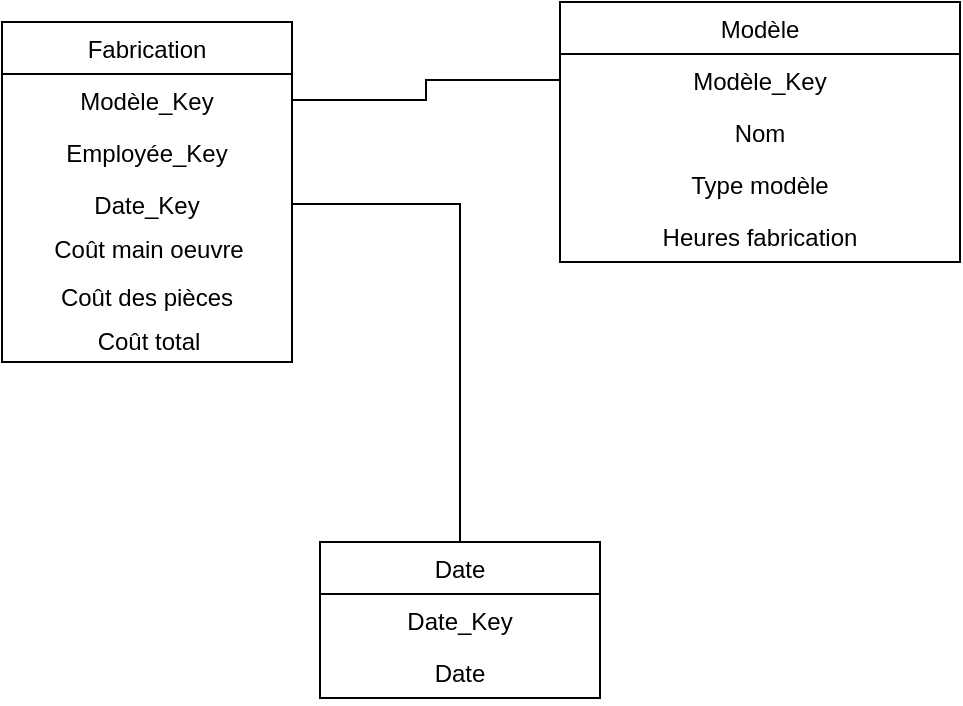 <mxfile version="14.5.8" type="device"><diagram id="C5RBs43oDa-KdzZeNtuy" name="Page-1"><mxGraphModel dx="700" dy="784" grid="1" gridSize="10" guides="1" tooltips="1" connect="1" arrows="1" fold="1" page="1" pageScale="1" pageWidth="827" pageHeight="1169" math="0" shadow="0"><root><mxCell id="WIyWlLk6GJQsqaUBKTNV-0"/><mxCell id="WIyWlLk6GJQsqaUBKTNV-1" parent="WIyWlLk6GJQsqaUBKTNV-0"/><mxCell id="mRwe5NYhVJ5j7OpJNnc0-33" value="" style="edgeStyle=orthogonalEdgeStyle;rounded=0;orthogonalLoop=1;jettySize=auto;html=1;exitX=1;exitY=0.5;exitDx=0;exitDy=0;endArrow=none;endFill=0;" parent="WIyWlLk6GJQsqaUBKTNV-1" source="mRwe5NYhVJ5j7OpJNnc0-3" target="mRwe5NYhVJ5j7OpJNnc0-28" edge="1"><mxGeometry relative="1" as="geometry"/></mxCell><mxCell id="mRwe5NYhVJ5j7OpJNnc0-0" value="Fabrication" style="swimlane;fontStyle=0;childLayout=stackLayout;horizontal=1;startSize=26;fillColor=none;horizontalStack=0;resizeParent=1;resizeParentMax=0;resizeLast=0;collapsible=1;marginBottom=0;align=center;fontSize=12;" parent="WIyWlLk6GJQsqaUBKTNV-1" vertex="1"><mxGeometry x="361" y="240" width="145" height="170" as="geometry"><mxRectangle x="344" y="210" width="90" height="26" as="alternateBounds"/></mxGeometry></mxCell><mxCell id="mRwe5NYhVJ5j7OpJNnc0-1" value="Modèle_Key" style="text;strokeColor=none;fillColor=none;align=center;verticalAlign=top;spacingLeft=4;spacingRight=4;overflow=hidden;rotatable=0;points=[[0,0.5],[1,0.5]];portConstraint=eastwest;fontSize=12;" parent="mRwe5NYhVJ5j7OpJNnc0-0" vertex="1"><mxGeometry y="26" width="145" height="26" as="geometry"/></mxCell><mxCell id="mRwe5NYhVJ5j7OpJNnc0-2" value="Employée_Key" style="text;strokeColor=none;fillColor=none;align=center;verticalAlign=top;spacingLeft=4;spacingRight=4;overflow=hidden;rotatable=0;points=[[0,0.5],[1,0.5]];portConstraint=eastwest;fontSize=12;" parent="mRwe5NYhVJ5j7OpJNnc0-0" vertex="1"><mxGeometry y="52" width="145" height="26" as="geometry"/></mxCell><mxCell id="mRwe5NYhVJ5j7OpJNnc0-3" value="Date_Key" style="text;strokeColor=none;fillColor=none;align=center;verticalAlign=top;spacingLeft=4;spacingRight=4;overflow=hidden;rotatable=0;points=[[0,0.5],[1,0.5]];portConstraint=eastwest;fontSize=12;" parent="mRwe5NYhVJ5j7OpJNnc0-0" vertex="1"><mxGeometry y="78" width="145" height="26" as="geometry"/></mxCell><mxCell id="mRwe5NYhVJ5j7OpJNnc0-34" value="Coût main oeuvre" style="text;html=1;align=center;verticalAlign=middle;resizable=0;points=[];autosize=1;strokeColor=none;fontSize=12;" parent="mRwe5NYhVJ5j7OpJNnc0-0" vertex="1"><mxGeometry y="104" width="145" height="20" as="geometry"/></mxCell><mxCell id="3e0KBDtI7pTIPe6c97CJ-34" value="Coût des pièces" style="text;strokeColor=none;fillColor=none;align=center;verticalAlign=top;spacingLeft=4;spacingRight=4;overflow=hidden;rotatable=0;points=[[0,0.5],[1,0.5]];portConstraint=eastwest;" parent="mRwe5NYhVJ5j7OpJNnc0-0" vertex="1"><mxGeometry y="124" width="145" height="26" as="geometry"/></mxCell><mxCell id="3e0KBDtI7pTIPe6c97CJ-0" value="Coût total" style="text;html=1;align=center;verticalAlign=middle;resizable=0;points=[];autosize=1;strokeColor=none;fontSize=12;" parent="mRwe5NYhVJ5j7OpJNnc0-0" vertex="1"><mxGeometry y="150" width="145" height="20" as="geometry"/></mxCell><mxCell id="mRwe5NYhVJ5j7OpJNnc0-20" style="edgeStyle=orthogonalEdgeStyle;rounded=0;orthogonalLoop=1;jettySize=auto;html=1;exitX=1;exitY=0.5;exitDx=0;exitDy=0;entryX=0;entryY=0.5;entryDx=0;entryDy=0;endArrow=none;endFill=0;" parent="WIyWlLk6GJQsqaUBKTNV-1" source="mRwe5NYhVJ5j7OpJNnc0-1" target="3e0KBDtI7pTIPe6c97CJ-18" edge="1"><mxGeometry relative="1" as="geometry"><mxPoint x="620" y="279" as="targetPoint"/></mxGeometry></mxCell><mxCell id="mRwe5NYhVJ5j7OpJNnc0-28" value="Date" style="swimlane;fontStyle=0;childLayout=stackLayout;horizontal=1;startSize=26;fillColor=none;horizontalStack=0;resizeParent=1;resizeParentMax=0;resizeLast=0;collapsible=1;marginBottom=0;align=center;" parent="WIyWlLk6GJQsqaUBKTNV-1" vertex="1"><mxGeometry x="520" y="500" width="140" height="78" as="geometry"><mxRectangle x="344" y="210" width="90" height="26" as="alternateBounds"/></mxGeometry></mxCell><mxCell id="mRwe5NYhVJ5j7OpJNnc0-29" value="Date_Key" style="text;strokeColor=none;fillColor=none;align=center;verticalAlign=top;spacingLeft=4;spacingRight=4;overflow=hidden;rotatable=0;points=[[0,0.5],[1,0.5]];portConstraint=eastwest;" parent="mRwe5NYhVJ5j7OpJNnc0-28" vertex="1"><mxGeometry y="26" width="140" height="26" as="geometry"/></mxCell><mxCell id="mRwe5NYhVJ5j7OpJNnc0-30" value="Date" style="text;strokeColor=none;fillColor=none;align=center;verticalAlign=top;spacingLeft=4;spacingRight=4;overflow=hidden;rotatable=0;points=[[0,0.5],[1,0.5]];portConstraint=eastwest;" parent="mRwe5NYhVJ5j7OpJNnc0-28" vertex="1"><mxGeometry y="52" width="140" height="26" as="geometry"/></mxCell><mxCell id="3e0KBDtI7pTIPe6c97CJ-17" value="Modèle" style="swimlane;fontStyle=0;childLayout=stackLayout;horizontal=1;startSize=26;fillColor=none;horizontalStack=0;resizeParent=1;resizeParentMax=0;resizeLast=0;collapsible=1;marginBottom=0;align=center;" parent="WIyWlLk6GJQsqaUBKTNV-1" vertex="1"><mxGeometry x="640" y="230" width="200" height="130" as="geometry"/></mxCell><mxCell id="3e0KBDtI7pTIPe6c97CJ-18" value="Modèle_Key" style="text;strokeColor=none;fillColor=none;align=center;verticalAlign=top;spacingLeft=4;spacingRight=4;overflow=hidden;rotatable=0;points=[[0,0.5],[1,0.5]];portConstraint=eastwest;" parent="3e0KBDtI7pTIPe6c97CJ-17" vertex="1"><mxGeometry y="26" width="200" height="26" as="geometry"/></mxCell><mxCell id="3e0KBDtI7pTIPe6c97CJ-19" value="Nom" style="text;strokeColor=none;fillColor=none;align=center;verticalAlign=top;spacingLeft=4;spacingRight=4;overflow=hidden;rotatable=0;points=[[0,0.5],[1,0.5]];portConstraint=eastwest;" parent="3e0KBDtI7pTIPe6c97CJ-17" vertex="1"><mxGeometry y="52" width="200" height="26" as="geometry"/></mxCell><mxCell id="3e0KBDtI7pTIPe6c97CJ-40" value="Type modèle" style="text;strokeColor=none;fillColor=none;align=center;verticalAlign=top;spacingLeft=4;spacingRight=4;overflow=hidden;rotatable=0;points=[[0,0.5],[1,0.5]];portConstraint=eastwest;" parent="3e0KBDtI7pTIPe6c97CJ-17" vertex="1"><mxGeometry y="78" width="200" height="26" as="geometry"/></mxCell><mxCell id="3e0KBDtI7pTIPe6c97CJ-41" value="Heures fabrication" style="text;strokeColor=none;fillColor=none;align=center;verticalAlign=top;spacingLeft=4;spacingRight=4;overflow=hidden;rotatable=0;points=[[0,0.5],[1,0.5]];portConstraint=eastwest;" parent="3e0KBDtI7pTIPe6c97CJ-17" vertex="1"><mxGeometry y="104" width="200" height="26" as="geometry"/></mxCell></root></mxGraphModel></diagram></mxfile>